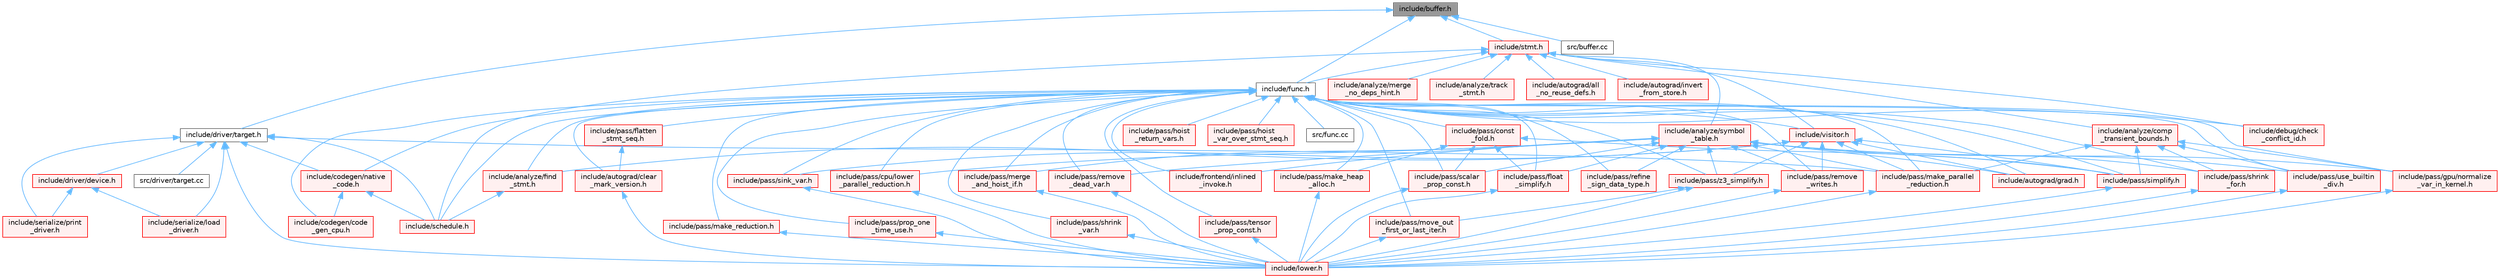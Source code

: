 digraph "include/buffer.h"
{
 // LATEX_PDF_SIZE
  bgcolor="transparent";
  edge [fontname=Helvetica,fontsize=10,labelfontname=Helvetica,labelfontsize=10];
  node [fontname=Helvetica,fontsize=10,shape=box,height=0.2,width=0.4];
  Node1 [label="include/buffer.h",height=0.2,width=0.4,color="gray40", fillcolor="grey60", style="filled", fontcolor="black",tooltip=" "];
  Node1 -> Node2 [dir="back",color="steelblue1",style="solid"];
  Node2 [label="include/driver/target.h",height=0.2,width=0.4,color="grey40", fillcolor="white", style="filled",URL="$target_8h.html",tooltip=" "];
  Node2 -> Node3 [dir="back",color="steelblue1",style="solid"];
  Node3 [label="include/codegen/native\l_code.h",height=0.2,width=0.4,color="red", fillcolor="#FFF0F0", style="filled",URL="$native__code_8h.html",tooltip=" "];
  Node3 -> Node6 [dir="back",color="steelblue1",style="solid"];
  Node6 [label="include/codegen/code\l_gen_cpu.h",height=0.2,width=0.4,color="red", fillcolor="#FFF0F0", style="filled",URL="$code__gen__cpu_8h.html",tooltip=" "];
  Node3 -> Node19 [dir="back",color="steelblue1",style="solid"];
  Node19 [label="include/schedule.h",height=0.2,width=0.4,color="red", fillcolor="#FFF0F0", style="filled",URL="$schedule_8h.html",tooltip=" "];
  Node2 -> Node54 [dir="back",color="steelblue1",style="solid"];
  Node54 [label="include/driver/device.h",height=0.2,width=0.4,color="red", fillcolor="#FFF0F0", style="filled",URL="$device_8h.html",tooltip=" "];
  Node54 -> Node191 [dir="back",color="steelblue1",style="solid"];
  Node191 [label="include/serialize/load\l_driver.h",height=0.2,width=0.4,color="red", fillcolor="#FFF0F0", style="filled",URL="$load__driver_8h.html",tooltip=" "];
  Node54 -> Node193 [dir="back",color="steelblue1",style="solid"];
  Node193 [label="include/serialize/print\l_driver.h",height=0.2,width=0.4,color="red", fillcolor="#FFF0F0", style="filled",URL="$print__driver_8h.html",tooltip=" "];
  Node2 -> Node68 [dir="back",color="steelblue1",style="solid"];
  Node68 [label="include/lower.h",height=0.2,width=0.4,color="red", fillcolor="#FFF0F0", style="filled",URL="$lower_8h.html",tooltip=" "];
  Node2 -> Node94 [dir="back",color="steelblue1",style="solid"];
  Node94 [label="include/pass/make_parallel\l_reduction.h",height=0.2,width=0.4,color="red", fillcolor="#FFF0F0", style="filled",URL="$make__parallel__reduction_8h.html",tooltip=" "];
  Node94 -> Node68 [dir="back",color="steelblue1",style="solid"];
  Node2 -> Node19 [dir="back",color="steelblue1",style="solid"];
  Node2 -> Node191 [dir="back",color="steelblue1",style="solid"];
  Node2 -> Node193 [dir="back",color="steelblue1",style="solid"];
  Node2 -> Node198 [dir="back",color="steelblue1",style="solid"];
  Node198 [label="src/driver/target.cc",height=0.2,width=0.4,color="grey40", fillcolor="white", style="filled",URL="$target_8cc.html",tooltip=" "];
  Node1 -> Node56 [dir="back",color="steelblue1",style="solid"];
  Node56 [label="include/func.h",height=0.2,width=0.4,color="grey40", fillcolor="white", style="filled",URL="$func_8h.html",tooltip=" "];
  Node56 -> Node57 [dir="back",color="steelblue1",style="solid"];
  Node57 [label="include/analyze/find\l_stmt.h",height=0.2,width=0.4,color="red", fillcolor="#FFF0F0", style="filled",URL="$find__stmt_8h.html",tooltip=" "];
  Node57 -> Node19 [dir="back",color="steelblue1",style="solid"];
  Node56 -> Node131 [dir="back",color="steelblue1",style="solid"];
  Node131 [label="include/autograd/clear\l_mark_version.h",height=0.2,width=0.4,color="red", fillcolor="#FFF0F0", style="filled",URL="$clear__mark__version_8h.html",tooltip=" "];
  Node131 -> Node68 [dir="back",color="steelblue1",style="solid"];
  Node56 -> Node132 [dir="back",color="steelblue1",style="solid"];
  Node132 [label="include/autograd/grad.h",height=0.2,width=0.4,color="red", fillcolor="#FFF0F0", style="filled",URL="$grad_8h.html",tooltip=" "];
  Node56 -> Node6 [dir="back",color="steelblue1",style="solid"];
  Node56 -> Node3 [dir="back",color="steelblue1",style="solid"];
  Node56 -> Node133 [dir="back",color="steelblue1",style="solid"];
  Node133 [label="include/debug/check\l_conflict_id.h",height=0.2,width=0.4,color="red", fillcolor="#FFF0F0", style="filled",URL="$check__conflict__id_8h.html",tooltip=" "];
  Node56 -> Node135 [dir="back",color="steelblue1",style="solid"];
  Node135 [label="include/frontend/inlined\l_invoke.h",height=0.2,width=0.4,color="red", fillcolor="#FFF0F0", style="filled",URL="$inlined__invoke_8h.html",tooltip=" "];
  Node56 -> Node136 [dir="back",color="steelblue1",style="solid"];
  Node136 [label="include/pass/const\l_fold.h",height=0.2,width=0.4,color="red", fillcolor="#FFF0F0", style="filled",URL="$const__fold_8h.html",tooltip=" "];
  Node136 -> Node138 [dir="back",color="steelblue1",style="solid"];
  Node138 [label="include/pass/float\l_simplify.h",height=0.2,width=0.4,color="red", fillcolor="#FFF0F0", style="filled",URL="$float__simplify_8h.html",tooltip=" "];
  Node138 -> Node68 [dir="back",color="steelblue1",style="solid"];
  Node136 -> Node140 [dir="back",color="steelblue1",style="solid"];
  Node140 [label="include/pass/make_heap\l_alloc.h",height=0.2,width=0.4,color="red", fillcolor="#FFF0F0", style="filled",URL="$make__heap__alloc_8h.html",tooltip=" "];
  Node140 -> Node68 [dir="back",color="steelblue1",style="solid"];
  Node136 -> Node141 [dir="back",color="steelblue1",style="solid"];
  Node141 [label="include/pass/scalar\l_prop_const.h",height=0.2,width=0.4,color="red", fillcolor="#FFF0F0", style="filled",URL="$scalar__prop__const_8h.html",tooltip=" "];
  Node141 -> Node68 [dir="back",color="steelblue1",style="solid"];
  Node136 -> Node84 [dir="back",color="steelblue1",style="solid"];
  Node84 [label="include/pass/simplify.h",height=0.2,width=0.4,color="red", fillcolor="#FFF0F0", style="filled",URL="$simplify_8h.html",tooltip=" "];
  Node84 -> Node68 [dir="back",color="steelblue1",style="solid"];
  Node56 -> Node143 [dir="back",color="steelblue1",style="solid"];
  Node143 [label="include/pass/cpu/lower\l_parallel_reduction.h",height=0.2,width=0.4,color="red", fillcolor="#FFF0F0", style="filled",URL="$cpu_2lower__parallel__reduction_8h.html",tooltip=" "];
  Node143 -> Node68 [dir="back",color="steelblue1",style="solid"];
  Node56 -> Node144 [dir="back",color="steelblue1",style="solid"];
  Node144 [label="include/pass/flatten\l_stmt_seq.h",height=0.2,width=0.4,color="red", fillcolor="#FFF0F0", style="filled",URL="$flatten__stmt__seq_8h.html",tooltip=" "];
  Node144 -> Node131 [dir="back",color="steelblue1",style="solid"];
  Node56 -> Node138 [dir="back",color="steelblue1",style="solid"];
  Node56 -> Node99 [dir="back",color="steelblue1",style="solid"];
  Node99 [label="include/pass/gpu/normalize\l_var_in_kernel.h",height=0.2,width=0.4,color="red", fillcolor="#FFF0F0", style="filled",URL="$normalize__var__in__kernel_8h.html",tooltip=" "];
  Node99 -> Node68 [dir="back",color="steelblue1",style="solid"];
  Node56 -> Node148 [dir="back",color="steelblue1",style="solid"];
  Node148 [label="include/pass/hoist\l_return_vars.h",height=0.2,width=0.4,color="red", fillcolor="#FFF0F0", style="filled",URL="$hoist__return__vars_8h.html",tooltip=" "];
  Node56 -> Node150 [dir="back",color="steelblue1",style="solid"];
  Node150 [label="include/pass/hoist\l_var_over_stmt_seq.h",height=0.2,width=0.4,color="red", fillcolor="#FFF0F0", style="filled",URL="$hoist__var__over__stmt__seq_8h.html",tooltip=" "];
  Node56 -> Node140 [dir="back",color="steelblue1",style="solid"];
  Node56 -> Node94 [dir="back",color="steelblue1",style="solid"];
  Node56 -> Node151 [dir="back",color="steelblue1",style="solid"];
  Node151 [label="include/pass/make_reduction.h",height=0.2,width=0.4,color="red", fillcolor="#FFF0F0", style="filled",URL="$make__reduction_8h.html",tooltip=" "];
  Node151 -> Node68 [dir="back",color="steelblue1",style="solid"];
  Node56 -> Node152 [dir="back",color="steelblue1",style="solid"];
  Node152 [label="include/pass/merge\l_and_hoist_if.h",height=0.2,width=0.4,color="red", fillcolor="#FFF0F0", style="filled",URL="$merge__and__hoist__if_8h.html",tooltip=" "];
  Node152 -> Node68 [dir="back",color="steelblue1",style="solid"];
  Node56 -> Node153 [dir="back",color="steelblue1",style="solid"];
  Node153 [label="include/pass/move_out\l_first_or_last_iter.h",height=0.2,width=0.4,color="red", fillcolor="#FFF0F0", style="filled",URL="$move__out__first__or__last__iter_8h.html",tooltip=" "];
  Node153 -> Node68 [dir="back",color="steelblue1",style="solid"];
  Node56 -> Node155 [dir="back",color="steelblue1",style="solid"];
  Node155 [label="include/pass/prop_one\l_time_use.h",height=0.2,width=0.4,color="red", fillcolor="#FFF0F0", style="filled",URL="$prop__one__time__use_8h.html",tooltip=" "];
  Node155 -> Node68 [dir="back",color="steelblue1",style="solid"];
  Node56 -> Node156 [dir="back",color="steelblue1",style="solid"];
  Node156 [label="include/pass/refine\l_sign_data_type.h",height=0.2,width=0.4,color="red", fillcolor="#FFF0F0", style="filled",URL="$refine__sign__data__type_8h.html",tooltip=" "];
  Node56 -> Node158 [dir="back",color="steelblue1",style="solid"];
  Node158 [label="include/pass/remove\l_dead_var.h",height=0.2,width=0.4,color="red", fillcolor="#FFF0F0", style="filled",URL="$remove__dead__var_8h.html",tooltip=" "];
  Node158 -> Node68 [dir="back",color="steelblue1",style="solid"];
  Node56 -> Node159 [dir="back",color="steelblue1",style="solid"];
  Node159 [label="include/pass/remove\l_writes.h",height=0.2,width=0.4,color="red", fillcolor="#FFF0F0", style="filled",URL="$remove__writes_8h.html",tooltip=" "];
  Node159 -> Node68 [dir="back",color="steelblue1",style="solid"];
  Node56 -> Node141 [dir="back",color="steelblue1",style="solid"];
  Node56 -> Node67 [dir="back",color="steelblue1",style="solid"];
  Node67 [label="include/pass/shrink\l_for.h",height=0.2,width=0.4,color="red", fillcolor="#FFF0F0", style="filled",URL="$shrink__for_8h.html",tooltip=" "];
  Node67 -> Node68 [dir="back",color="steelblue1",style="solid"];
  Node56 -> Node81 [dir="back",color="steelblue1",style="solid"];
  Node81 [label="include/pass/shrink\l_var.h",height=0.2,width=0.4,color="red", fillcolor="#FFF0F0", style="filled",URL="$shrink__var_8h.html",tooltip=" "];
  Node81 -> Node68 [dir="back",color="steelblue1",style="solid"];
  Node56 -> Node84 [dir="back",color="steelblue1",style="solid"];
  Node56 -> Node161 [dir="back",color="steelblue1",style="solid"];
  Node161 [label="include/pass/sink_var.h",height=0.2,width=0.4,color="red", fillcolor="#FFF0F0", style="filled",URL="$sink__var_8h.html",tooltip=" "];
  Node161 -> Node68 [dir="back",color="steelblue1",style="solid"];
  Node56 -> Node162 [dir="back",color="steelblue1",style="solid"];
  Node162 [label="include/pass/tensor\l_prop_const.h",height=0.2,width=0.4,color="red", fillcolor="#FFF0F0", style="filled",URL="$tensor__prop__const_8h.html",tooltip=" "];
  Node162 -> Node68 [dir="back",color="steelblue1",style="solid"];
  Node56 -> Node95 [dir="back",color="steelblue1",style="solid"];
  Node95 [label="include/pass/use_builtin\l_div.h",height=0.2,width=0.4,color="red", fillcolor="#FFF0F0", style="filled",URL="$use__builtin__div_8h.html",tooltip=" "];
  Node95 -> Node68 [dir="back",color="steelblue1",style="solid"];
  Node56 -> Node163 [dir="back",color="steelblue1",style="solid"];
  Node163 [label="include/pass/z3_simplify.h",height=0.2,width=0.4,color="red", fillcolor="#FFF0F0", style="filled",URL="$z3__simplify_8h.html",tooltip=" "];
  Node163 -> Node68 [dir="back",color="steelblue1",style="solid"];
  Node163 -> Node153 [dir="back",color="steelblue1",style="solid"];
  Node56 -> Node19 [dir="back",color="steelblue1",style="solid"];
  Node56 -> Node164 [dir="back",color="steelblue1",style="solid"];
  Node164 [label="include/visitor.h",height=0.2,width=0.4,color="red", fillcolor="#FFF0F0", style="filled",URL="$visitor_8h.html",tooltip=" "];
  Node164 -> Node57 [dir="back",color="steelblue1",style="solid"];
  Node164 -> Node132 [dir="back",color="steelblue1",style="solid"];
  Node164 -> Node94 [dir="back",color="steelblue1",style="solid"];
  Node164 -> Node159 [dir="back",color="steelblue1",style="solid"];
  Node164 -> Node84 [dir="back",color="steelblue1",style="solid"];
  Node164 -> Node161 [dir="back",color="steelblue1",style="solid"];
  Node164 -> Node163 [dir="back",color="steelblue1",style="solid"];
  Node56 -> Node190 [dir="back",color="steelblue1",style="solid"];
  Node190 [label="src/func.cc",height=0.2,width=0.4,color="grey40", fillcolor="white", style="filled",URL="$func_8cc.html",tooltip=" "];
  Node1 -> Node199 [dir="back",color="steelblue1",style="solid"];
  Node199 [label="include/stmt.h",height=0.2,width=0.4,color="red", fillcolor="#FFF0F0", style="filled",URL="$stmt_8h.html",tooltip=" "];
  Node199 -> Node77 [dir="back",color="steelblue1",style="solid"];
  Node77 [label="include/analyze/comp\l_transient_bounds.h",height=0.2,width=0.4,color="red", fillcolor="#FFF0F0", style="filled",URL="$comp__transient__bounds_8h.html",tooltip=" "];
  Node77 -> Node99 [dir="back",color="steelblue1",style="solid"];
  Node77 -> Node94 [dir="back",color="steelblue1",style="solid"];
  Node77 -> Node67 [dir="back",color="steelblue1",style="solid"];
  Node77 -> Node84 [dir="back",color="steelblue1",style="solid"];
  Node77 -> Node95 [dir="back",color="steelblue1",style="solid"];
  Node199 -> Node200 [dir="back",color="steelblue1",style="solid"];
  Node200 [label="include/analyze/merge\l_no_deps_hint.h",height=0.2,width=0.4,color="red", fillcolor="#FFF0F0", style="filled",URL="$merge__no__deps__hint_8h.html",tooltip=" "];
  Node199 -> Node201 [dir="back",color="steelblue1",style="solid"];
  Node201 [label="include/analyze/symbol\l_table.h",height=0.2,width=0.4,color="red", fillcolor="#FFF0F0", style="filled",URL="$symbol__table_8h.html",tooltip=" "];
  Node201 -> Node132 [dir="back",color="steelblue1",style="solid"];
  Node201 -> Node135 [dir="back",color="steelblue1",style="solid"];
  Node201 -> Node143 [dir="back",color="steelblue1",style="solid"];
  Node201 -> Node138 [dir="back",color="steelblue1",style="solid"];
  Node201 -> Node99 [dir="back",color="steelblue1",style="solid"];
  Node201 -> Node94 [dir="back",color="steelblue1",style="solid"];
  Node201 -> Node152 [dir="back",color="steelblue1",style="solid"];
  Node201 -> Node156 [dir="back",color="steelblue1",style="solid"];
  Node201 -> Node158 [dir="back",color="steelblue1",style="solid"];
  Node201 -> Node159 [dir="back",color="steelblue1",style="solid"];
  Node201 -> Node141 [dir="back",color="steelblue1",style="solid"];
  Node201 -> Node67 [dir="back",color="steelblue1",style="solid"];
  Node201 -> Node84 [dir="back",color="steelblue1",style="solid"];
  Node201 -> Node95 [dir="back",color="steelblue1",style="solid"];
  Node201 -> Node163 [dir="back",color="steelblue1",style="solid"];
  Node199 -> Node212 [dir="back",color="steelblue1",style="solid"];
  Node212 [label="include/analyze/track\l_stmt.h",height=0.2,width=0.4,color="red", fillcolor="#FFF0F0", style="filled",URL="$track__stmt_8h.html",tooltip=" "];
  Node199 -> Node214 [dir="back",color="steelblue1",style="solid"];
  Node214 [label="include/autograd/all\l_no_reuse_defs.h",height=0.2,width=0.4,color="red", fillcolor="#FFF0F0", style="filled",URL="$all__no__reuse__defs_8h.html",tooltip=" "];
  Node199 -> Node215 [dir="back",color="steelblue1",style="solid"];
  Node215 [label="include/autograd/invert\l_from_store.h",height=0.2,width=0.4,color="red", fillcolor="#FFF0F0", style="filled",URL="$invert__from__store_8h.html",tooltip=" "];
  Node199 -> Node133 [dir="back",color="steelblue1",style="solid"];
  Node199 -> Node56 [dir="back",color="steelblue1",style="solid"];
  Node199 -> Node19 [dir="back",color="steelblue1",style="solid"];
  Node199 -> Node164 [dir="back",color="steelblue1",style="solid"];
  Node1 -> Node223 [dir="back",color="steelblue1",style="solid"];
  Node223 [label="src/buffer.cc",height=0.2,width=0.4,color="grey40", fillcolor="white", style="filled",URL="$buffer_8cc.html",tooltip=" "];
}
